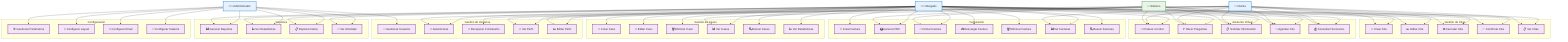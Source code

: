 graph TB
    %% Actores
    Admin[👨‍💼 Administrador]
    Lawyer[👨‍⚖️ Abogado]
    Client[👤 Cliente]
    System[🤖 Sistema]

    %% Casos de Uso - Gestión de Usuarios
    subgraph "Gestión de Usuarios"
        UC1[👥 Gestionar Usuarios]
        UC2[🔐 Autenticarse]
        UC3[🔑 Recuperar Contraseña]
        UC4[👤 Ver Perfil]
        UC5[✏️ Editar Perfil]
    end

    %% Casos de Uso - Gestión de Casos
    subgraph "Gestión de Casos"
        UC6[📁 Crear Caso]
        UC7[📝 Editar Caso]
        UC8[🗑️ Eliminar Caso]
        UC9[📊 Ver Casos]
        UC10[🔍 Buscar Casos]
        UC11[📈 Ver Estadísticas]
    end

    %% Casos de Uso - Facturación
    subgraph "Facturación"
        UC12[📄 Crear Factura]
        UC13[🖨️ Generar PDF]
        UC14[📝 Firmar Factura]
        UC15[📥 Descargar Factura]
        UC16[🗑️ Eliminar Factura]
        UC17[📊 Ver Facturas]
        UC18[🔍 Buscar Facturas]
    end

    %% Casos de Uso - Citas
    subgraph "Gestión de Citas"
        UC19[📅 Crear Cita]
        UC20[✏️ Editar Cita]
        UC21[❌ Cancelar Cita]
        UC22[✅ Confirmar Cita]
        UC23[📋 Ver Citas]
    end

    %% Casos de Uso - Chatbot
    subgraph "Asistente Virtual"
        UC24[💬 Chatear con Bot]
        UC25[❓ Hacer Preguntas]
        UC26[📋 Solicitar Información]
        UC27[📅 Agendar Cita]
        UC28[💰 Consultar Honorarios]
    end

    %% Casos de Uso - Configuración
    subgraph "Configuración"
        UC29[⚙️ Gestionar Parámetros]
        UC30[🎨 Configurar Layout]
        UC31[📧 Configurar Email]
        UC32[🔧 Configurar Sistema]
    end

    %% Casos de Uso - Reportes
    subgraph "Reportes"
        UC33[📊 Generar Reportes]
        UC34[📈 Ver Estadísticas]
        UC35[📋 Exportar Datos]
        UC36[📅 Ver Actividad]
    end

    %% Relaciones Administrador
    Admin --> UC1
    Admin --> UC29
    Admin --> UC30
    Admin --> UC31
    Admin --> UC32
    Admin --> UC33
    Admin --> UC34
    Admin --> UC35
    Admin --> UC36

    %% Relaciones Abogado
    Lawyer --> UC2
    Lawyer --> UC4
    Lawyer --> UC5
    Lawyer --> UC6
    Lawyer --> UC7
    Lawyer --> UC8
    Lawyer --> UC9
    Lawyer --> UC10
    Lawyer --> UC11
    Lawyer --> UC12
    Lawyer --> UC13
    Lawyer --> UC14
    Lawyer --> UC15
    Lawyer --> UC16
    Lawyer --> UC17
    Lawyer --> UC18
    Lawyer --> UC19
    Lawyer --> UC20
    Lawyer --> UC21
    Lawyer --> UC22
    Lawyer --> UC23
    Lawyer --> UC24
    Lawyer --> UC25
    Lawyer --> UC26
    Lawyer --> UC27
    Lawyer --> UC28
    Lawyer --> UC33
    Lawyer --> UC34
    Lawyer --> UC35
    Lawyer --> UC36

    %% Relaciones Cliente
    Client --> UC2
    Client --> UC4
    Client --> UC5
    Client --> UC9
    Client --> UC17
    Client --> UC19
    Client --> UC20
    Client --> UC21
    Client --> UC22
    Client --> UC23
    Client --> UC24
    Client --> UC25
    Client --> UC26
    Client --> UC27
    Client --> UC28

    %% Relaciones Sistema
    System --> UC3
    System --> UC13
    System --> UC14
    System --> UC24
    System --> UC25
    System --> UC26
    System --> UC27
    System --> UC28

    %% Estilos
    classDef actor fill:#e3f2fd,stroke:#1976d2,stroke-width:2px
    classDef useCase fill:#f3e5f5,stroke:#7b1fa2,stroke-width:2px
    classDef system fill:#e8f5e8,stroke:#388e3c,stroke-width:2px

    class Admin,Lawyer,Client actor
    class UC1,UC2,UC3,UC4,UC5,UC6,UC7,UC8,UC9,UC10,UC11,UC12,UC13,UC14,UC15,UC16,UC17,UC18,UC19,UC20,UC21,UC22,UC23,UC24,UC25,UC26,UC27,UC28,UC29,UC30,UC31,UC32,UC33,UC34,UC35,UC36 useCase
    class System system